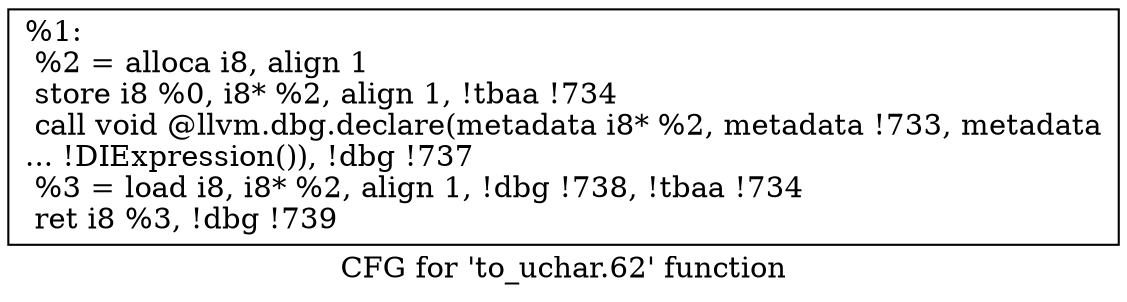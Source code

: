 digraph "CFG for 'to_uchar.62' function" {
	label="CFG for 'to_uchar.62' function";

	Node0x24cbe00 [shape=record,label="{%1:\l  %2 = alloca i8, align 1\l  store i8 %0, i8* %2, align 1, !tbaa !734\l  call void @llvm.dbg.declare(metadata i8* %2, metadata !733, metadata\l... !DIExpression()), !dbg !737\l  %3 = load i8, i8* %2, align 1, !dbg !738, !tbaa !734\l  ret i8 %3, !dbg !739\l}"];
}
